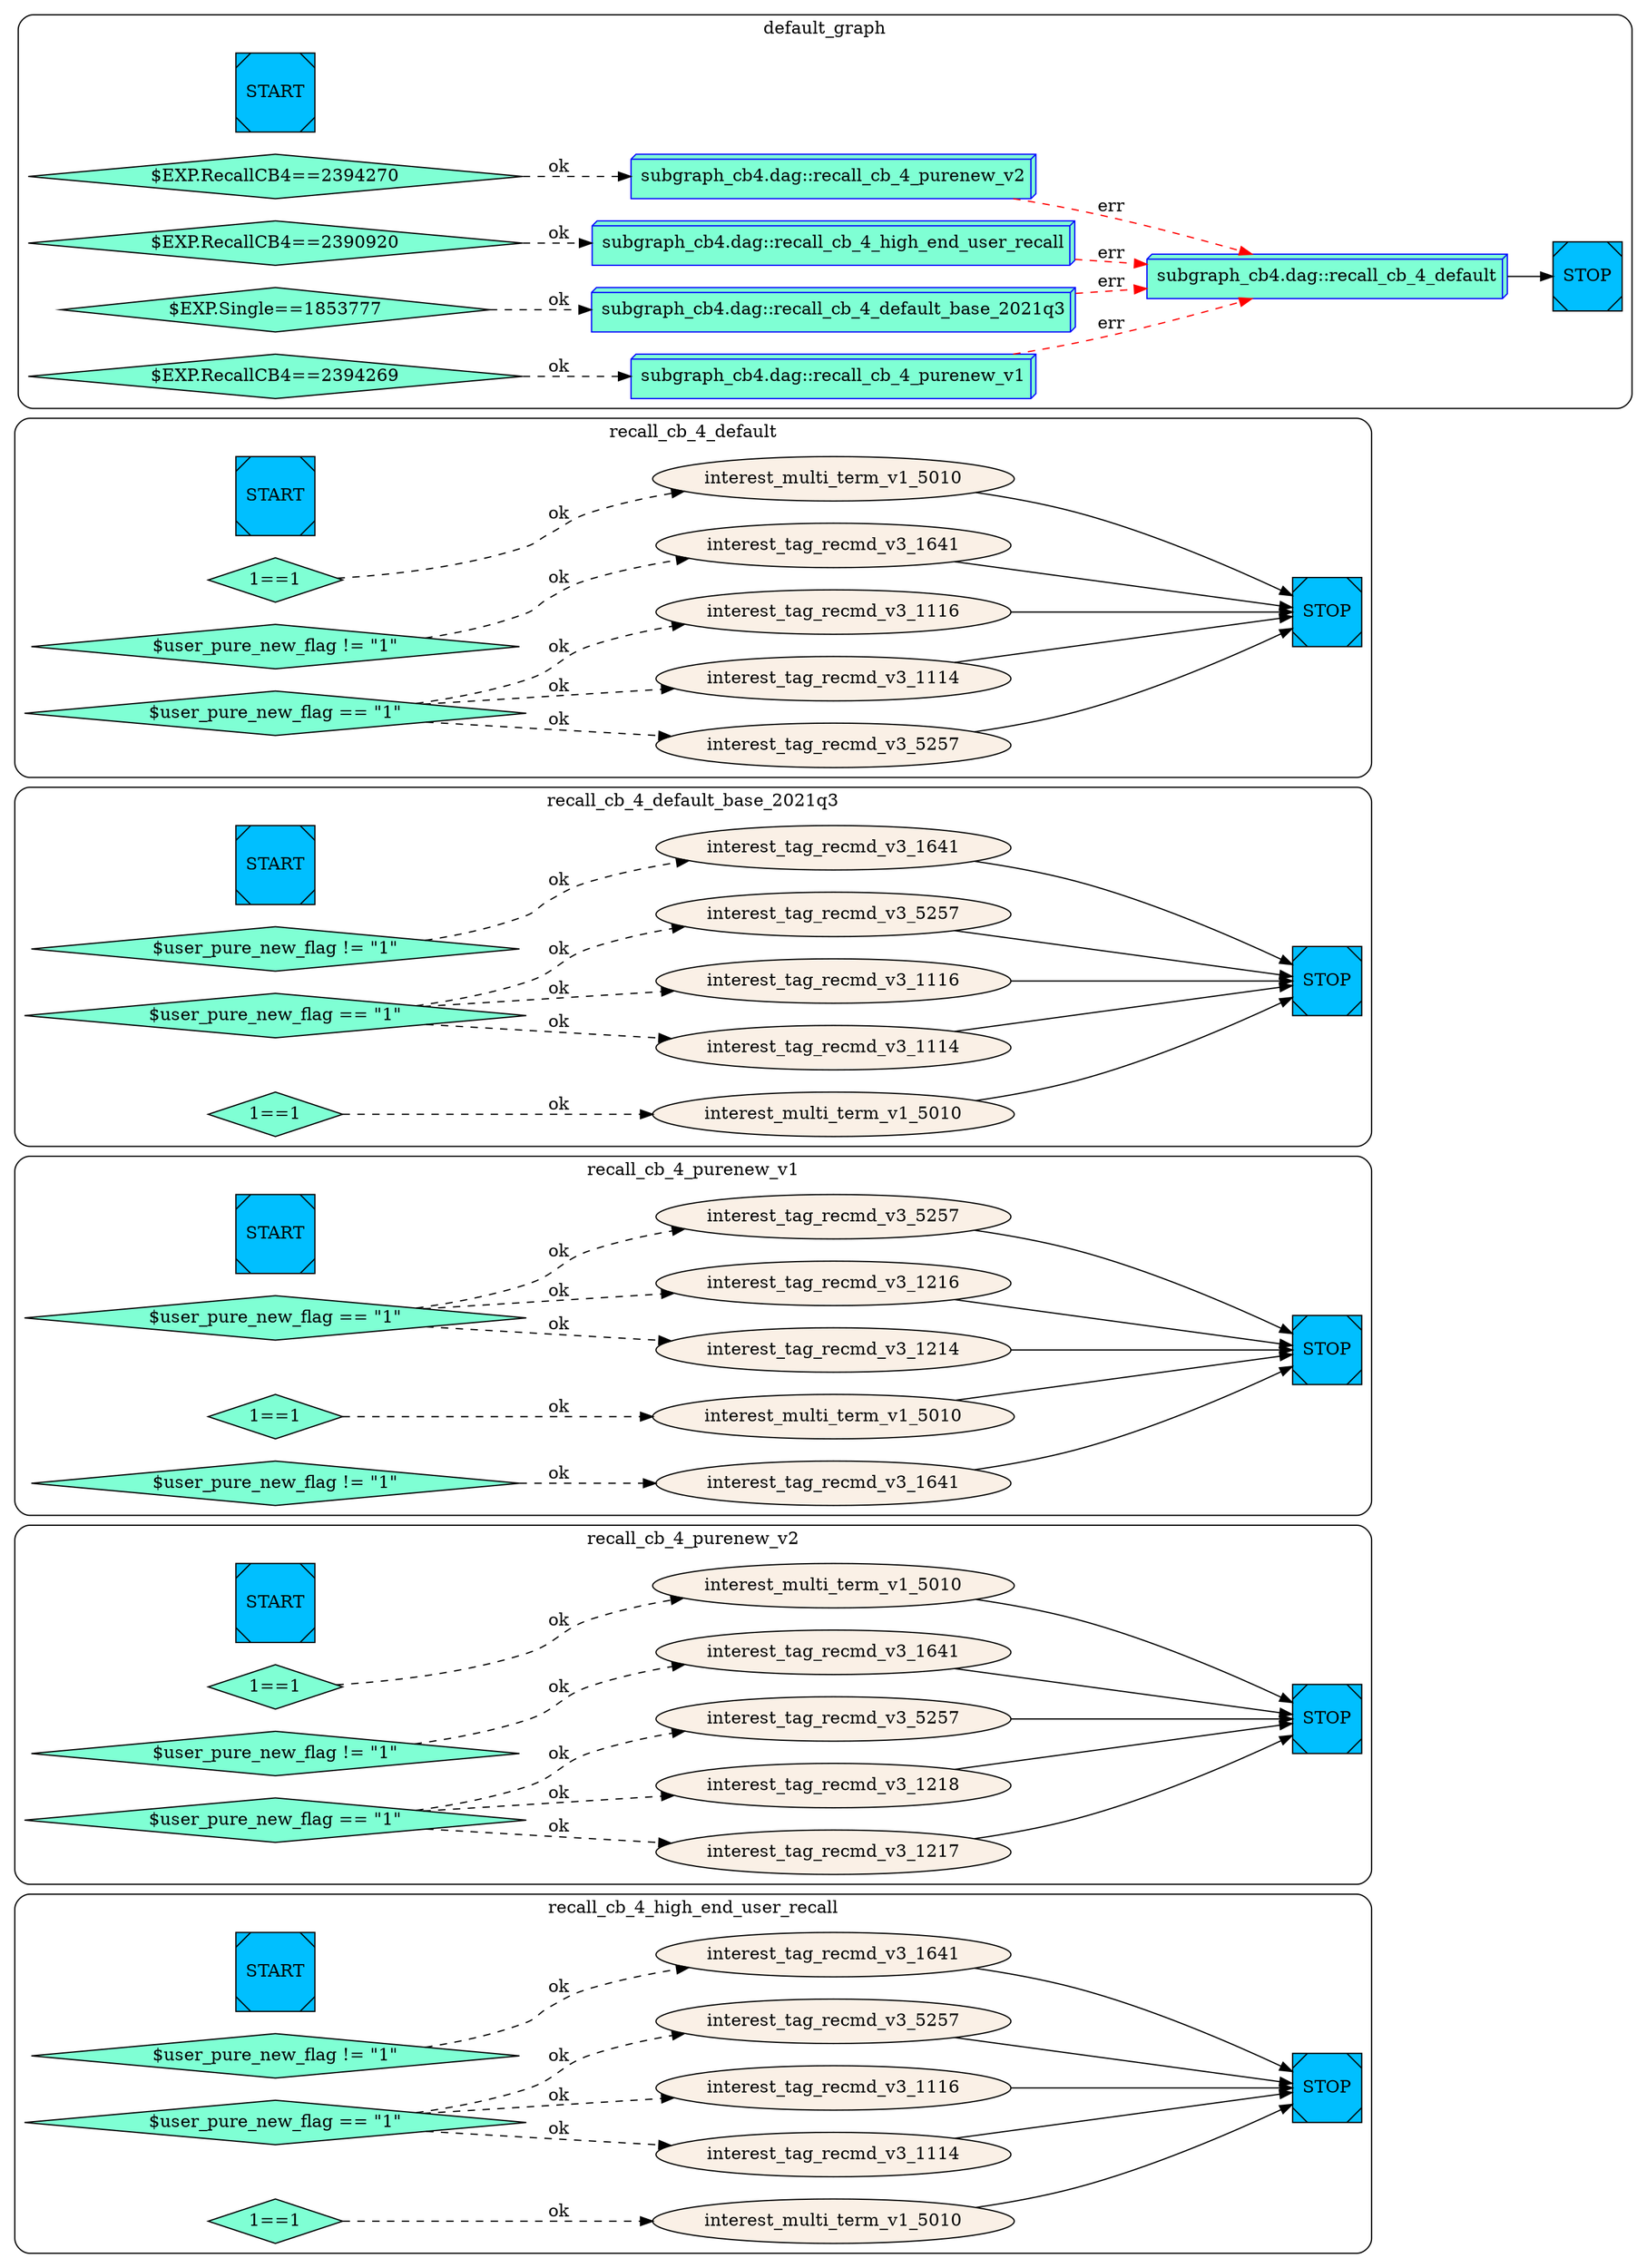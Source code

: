 digraph G {
    rankdir=LR;
  subgraph cluster_recall_cb_4_high_end_user_recall{
    style = rounded;
    label = "recall_cb_4_high_end_user_recall";
    recall_cb_4_high_end_user_recall__START__[color=black fillcolor=deepskyblue style=filled shape=Msquare label="START"];
    recall_cb_4_high_end_user_recall__STOP__[color=black fillcolor=deepskyblue style=filled shape=Msquare label="STOP"];
    recall_cb_4_high_end_user_recall_recall_cb_4_high_end_user_recall_1 [label="$user_pure_new_flag != \"1\"" shape=diamond color=black fillcolor=aquamarine style=filled];
    recall_cb_4_high_end_user_recall_interest_tag_recmd_v3_1641 [label="interest_tag_recmd_v3_1641" color=black fillcolor=linen style=filled];
    recall_cb_4_high_end_user_recall_recall_cb_4_high_end_user_recall_2 [label="$user_pure_new_flag == \"1\"" shape=diamond color=black fillcolor=aquamarine style=filled];
    recall_cb_4_high_end_user_recall_interest_tag_recmd_v3_1114 [label="interest_tag_recmd_v3_1114" color=black fillcolor=linen style=filled];
    recall_cb_4_high_end_user_recall_interest_tag_recmd_v3_1116 [label="interest_tag_recmd_v3_1116" color=black fillcolor=linen style=filled];
    recall_cb_4_high_end_user_recall_interest_tag_recmd_v3_5257 [label="interest_tag_recmd_v3_5257" color=black fillcolor=linen style=filled];
    recall_cb_4_high_end_user_recall_recall_cb_4_high_end_user_recall_0 [label="1==1" shape=diamond color=black fillcolor=aquamarine style=filled];
    recall_cb_4_high_end_user_recall_interest_multi_term_v1_5010 [label="interest_multi_term_v1_5010" color=black fillcolor=linen style=filled];
    recall_cb_4_high_end_user_recall_interest_multi_term_v1_5010 -> recall_cb_4_high_end_user_recall__STOP__;
    recall_cb_4_high_end_user_recall_recall_cb_4_high_end_user_recall_0 -> recall_cb_4_high_end_user_recall_interest_multi_term_v1_5010 [style=dashed label="ok"];
    recall_cb_4_high_end_user_recall_interest_tag_recmd_v3_1641 -> recall_cb_4_high_end_user_recall__STOP__;
    recall_cb_4_high_end_user_recall_recall_cb_4_high_end_user_recall_1 -> recall_cb_4_high_end_user_recall_interest_tag_recmd_v3_1641 [style=dashed label="ok"];
    recall_cb_4_high_end_user_recall_interest_tag_recmd_v3_1114 -> recall_cb_4_high_end_user_recall__STOP__;
    recall_cb_4_high_end_user_recall_recall_cb_4_high_end_user_recall_2 -> recall_cb_4_high_end_user_recall_interest_tag_recmd_v3_1114 [style=dashed label="ok"];
    recall_cb_4_high_end_user_recall_interest_tag_recmd_v3_1116 -> recall_cb_4_high_end_user_recall__STOP__;
    recall_cb_4_high_end_user_recall_recall_cb_4_high_end_user_recall_2 -> recall_cb_4_high_end_user_recall_interest_tag_recmd_v3_1116 [style=dashed label="ok"];
    recall_cb_4_high_end_user_recall_interest_tag_recmd_v3_5257 -> recall_cb_4_high_end_user_recall__STOP__;
    recall_cb_4_high_end_user_recall_recall_cb_4_high_end_user_recall_2 -> recall_cb_4_high_end_user_recall_interest_tag_recmd_v3_5257 [style=dashed label="ok"];
};
  subgraph cluster_recall_cb_4_purenew_v2{
    style = rounded;
    label = "recall_cb_4_purenew_v2";
    recall_cb_4_purenew_v2__START__[color=black fillcolor=deepskyblue style=filled shape=Msquare label="START"];
    recall_cb_4_purenew_v2__STOP__[color=black fillcolor=deepskyblue style=filled shape=Msquare label="STOP"];
    recall_cb_4_purenew_v2_recall_cb_4_purenew_v2_0 [label="1==1" shape=diamond color=black fillcolor=aquamarine style=filled];
    recall_cb_4_purenew_v2_interest_multi_term_v1_5010 [label="interest_multi_term_v1_5010" color=black fillcolor=linen style=filled];
    recall_cb_4_purenew_v2_recall_cb_4_purenew_v2_1 [label="$user_pure_new_flag != \"1\"" shape=diamond color=black fillcolor=aquamarine style=filled];
    recall_cb_4_purenew_v2_interest_tag_recmd_v3_1641 [label="interest_tag_recmd_v3_1641" color=black fillcolor=linen style=filled];
    recall_cb_4_purenew_v2_recall_cb_4_purenew_v2_2 [label="$user_pure_new_flag == \"1\"" shape=diamond color=black fillcolor=aquamarine style=filled];
    recall_cb_4_purenew_v2_interest_tag_recmd_v3_1217 [label="interest_tag_recmd_v3_1217" color=black fillcolor=linen style=filled];
    recall_cb_4_purenew_v2_interest_tag_recmd_v3_1218 [label="interest_tag_recmd_v3_1218" color=black fillcolor=linen style=filled];
    recall_cb_4_purenew_v2_interest_tag_recmd_v3_5257 [label="interest_tag_recmd_v3_5257" color=black fillcolor=linen style=filled];
    recall_cb_4_purenew_v2_interest_multi_term_v1_5010 -> recall_cb_4_purenew_v2__STOP__;
    recall_cb_4_purenew_v2_recall_cb_4_purenew_v2_0 -> recall_cb_4_purenew_v2_interest_multi_term_v1_5010 [style=dashed label="ok"];
    recall_cb_4_purenew_v2_interest_tag_recmd_v3_1641 -> recall_cb_4_purenew_v2__STOP__;
    recall_cb_4_purenew_v2_recall_cb_4_purenew_v2_1 -> recall_cb_4_purenew_v2_interest_tag_recmd_v3_1641 [style=dashed label="ok"];
    recall_cb_4_purenew_v2_interest_tag_recmd_v3_1217 -> recall_cb_4_purenew_v2__STOP__;
    recall_cb_4_purenew_v2_recall_cb_4_purenew_v2_2 -> recall_cb_4_purenew_v2_interest_tag_recmd_v3_1217 [style=dashed label="ok"];
    recall_cb_4_purenew_v2_interest_tag_recmd_v3_1218 -> recall_cb_4_purenew_v2__STOP__;
    recall_cb_4_purenew_v2_recall_cb_4_purenew_v2_2 -> recall_cb_4_purenew_v2_interest_tag_recmd_v3_1218 [style=dashed label="ok"];
    recall_cb_4_purenew_v2_interest_tag_recmd_v3_5257 -> recall_cb_4_purenew_v2__STOP__;
    recall_cb_4_purenew_v2_recall_cb_4_purenew_v2_2 -> recall_cb_4_purenew_v2_interest_tag_recmd_v3_5257 [style=dashed label="ok"];
};
  subgraph cluster_recall_cb_4_purenew_v1{
    style = rounded;
    label = "recall_cb_4_purenew_v1";
    recall_cb_4_purenew_v1__START__[color=black fillcolor=deepskyblue style=filled shape=Msquare label="START"];
    recall_cb_4_purenew_v1__STOP__[color=black fillcolor=deepskyblue style=filled shape=Msquare label="STOP"];
    recall_cb_4_purenew_v1_recall_cb_4_purenew_v1_2 [label="$user_pure_new_flag == \"1\"" shape=diamond color=black fillcolor=aquamarine style=filled];
    recall_cb_4_purenew_v1_interest_tag_recmd_v3_1214 [label="interest_tag_recmd_v3_1214" color=black fillcolor=linen style=filled];
    recall_cb_4_purenew_v1_interest_tag_recmd_v3_1216 [label="interest_tag_recmd_v3_1216" color=black fillcolor=linen style=filled];
    recall_cb_4_purenew_v1_interest_tag_recmd_v3_5257 [label="interest_tag_recmd_v3_5257" color=black fillcolor=linen style=filled];
    recall_cb_4_purenew_v1_recall_cb_4_purenew_v1_0 [label="1==1" shape=diamond color=black fillcolor=aquamarine style=filled];
    recall_cb_4_purenew_v1_interest_multi_term_v1_5010 [label="interest_multi_term_v1_5010" color=black fillcolor=linen style=filled];
    recall_cb_4_purenew_v1_recall_cb_4_purenew_v1_1 [label="$user_pure_new_flag != \"1\"" shape=diamond color=black fillcolor=aquamarine style=filled];
    recall_cb_4_purenew_v1_interest_tag_recmd_v3_1641 [label="interest_tag_recmd_v3_1641" color=black fillcolor=linen style=filled];
    recall_cb_4_purenew_v1_interest_tag_recmd_v3_1641 -> recall_cb_4_purenew_v1__STOP__;
    recall_cb_4_purenew_v1_recall_cb_4_purenew_v1_1 -> recall_cb_4_purenew_v1_interest_tag_recmd_v3_1641 [style=dashed label="ok"];
    recall_cb_4_purenew_v1_interest_tag_recmd_v3_1214 -> recall_cb_4_purenew_v1__STOP__;
    recall_cb_4_purenew_v1_recall_cb_4_purenew_v1_2 -> recall_cb_4_purenew_v1_interest_tag_recmd_v3_1214 [style=dashed label="ok"];
    recall_cb_4_purenew_v1_interest_tag_recmd_v3_1216 -> recall_cb_4_purenew_v1__STOP__;
    recall_cb_4_purenew_v1_recall_cb_4_purenew_v1_2 -> recall_cb_4_purenew_v1_interest_tag_recmd_v3_1216 [style=dashed label="ok"];
    recall_cb_4_purenew_v1_interest_tag_recmd_v3_5257 -> recall_cb_4_purenew_v1__STOP__;
    recall_cb_4_purenew_v1_recall_cb_4_purenew_v1_2 -> recall_cb_4_purenew_v1_interest_tag_recmd_v3_5257 [style=dashed label="ok"];
    recall_cb_4_purenew_v1_interest_multi_term_v1_5010 -> recall_cb_4_purenew_v1__STOP__;
    recall_cb_4_purenew_v1_recall_cb_4_purenew_v1_0 -> recall_cb_4_purenew_v1_interest_multi_term_v1_5010 [style=dashed label="ok"];
};
  subgraph cluster_recall_cb_4_default_base_2021q3{
    style = rounded;
    label = "recall_cb_4_default_base_2021q3";
    recall_cb_4_default_base_2021q3__START__[color=black fillcolor=deepskyblue style=filled shape=Msquare label="START"];
    recall_cb_4_default_base_2021q3__STOP__[color=black fillcolor=deepskyblue style=filled shape=Msquare label="STOP"];
    recall_cb_4_default_base_2021q3_interest_multi_term_v1_5010 [label="interest_multi_term_v1_5010" color=black fillcolor=linen style=filled];
    recall_cb_4_default_base_2021q3_recall_cb_4_default_base_2021q3_1 [label="$user_pure_new_flag != \"1\"" shape=diamond color=black fillcolor=aquamarine style=filled];
    recall_cb_4_default_base_2021q3_interest_tag_recmd_v3_1641 [label="interest_tag_recmd_v3_1641" color=black fillcolor=linen style=filled];
    recall_cb_4_default_base_2021q3_recall_cb_4_default_base_2021q3_2 [label="$user_pure_new_flag == \"1\"" shape=diamond color=black fillcolor=aquamarine style=filled];
    recall_cb_4_default_base_2021q3_interest_tag_recmd_v3_1114 [label="interest_tag_recmd_v3_1114" color=black fillcolor=linen style=filled];
    recall_cb_4_default_base_2021q3_interest_tag_recmd_v3_1116 [label="interest_tag_recmd_v3_1116" color=black fillcolor=linen style=filled];
    recall_cb_4_default_base_2021q3_interest_tag_recmd_v3_5257 [label="interest_tag_recmd_v3_5257" color=black fillcolor=linen style=filled];
    recall_cb_4_default_base_2021q3_recall_cb_4_default_base_2021q3_0 [label="1==1" shape=diamond color=black fillcolor=aquamarine style=filled];
    recall_cb_4_default_base_2021q3_interest_tag_recmd_v3_1641 -> recall_cb_4_default_base_2021q3__STOP__;
    recall_cb_4_default_base_2021q3_recall_cb_4_default_base_2021q3_1 -> recall_cb_4_default_base_2021q3_interest_tag_recmd_v3_1641 [style=dashed label="ok"];
    recall_cb_4_default_base_2021q3_interest_tag_recmd_v3_1114 -> recall_cb_4_default_base_2021q3__STOP__;
    recall_cb_4_default_base_2021q3_recall_cb_4_default_base_2021q3_2 -> recall_cb_4_default_base_2021q3_interest_tag_recmd_v3_1114 [style=dashed label="ok"];
    recall_cb_4_default_base_2021q3_interest_tag_recmd_v3_1116 -> recall_cb_4_default_base_2021q3__STOP__;
    recall_cb_4_default_base_2021q3_recall_cb_4_default_base_2021q3_2 -> recall_cb_4_default_base_2021q3_interest_tag_recmd_v3_1116 [style=dashed label="ok"];
    recall_cb_4_default_base_2021q3_interest_tag_recmd_v3_5257 -> recall_cb_4_default_base_2021q3__STOP__;
    recall_cb_4_default_base_2021q3_recall_cb_4_default_base_2021q3_2 -> recall_cb_4_default_base_2021q3_interest_tag_recmd_v3_5257 [style=dashed label="ok"];
    recall_cb_4_default_base_2021q3_interest_multi_term_v1_5010 -> recall_cb_4_default_base_2021q3__STOP__;
    recall_cb_4_default_base_2021q3_recall_cb_4_default_base_2021q3_0 -> recall_cb_4_default_base_2021q3_interest_multi_term_v1_5010 [style=dashed label="ok"];
};
  subgraph cluster_recall_cb_4_default{
    style = rounded;
    label = "recall_cb_4_default";
    recall_cb_4_default__START__[color=black fillcolor=deepskyblue style=filled shape=Msquare label="START"];
    recall_cb_4_default__STOP__[color=black fillcolor=deepskyblue style=filled shape=Msquare label="STOP"];
    recall_cb_4_default_interest_tag_recmd_v3_5257 [label="interest_tag_recmd_v3_5257" color=black fillcolor=linen style=filled];
    recall_cb_4_default_recall_cb_4_default_0 [label="1==1" shape=diamond color=black fillcolor=aquamarine style=filled];
    recall_cb_4_default_interest_multi_term_v1_5010 [label="interest_multi_term_v1_5010" color=black fillcolor=linen style=filled];
    recall_cb_4_default_recall_cb_4_default_1 [label="$user_pure_new_flag != \"1\"" shape=diamond color=black fillcolor=aquamarine style=filled];
    recall_cb_4_default_interest_tag_recmd_v3_1641 [label="interest_tag_recmd_v3_1641" color=black fillcolor=linen style=filled];
    recall_cb_4_default_recall_cb_4_default_2 [label="$user_pure_new_flag == \"1\"" shape=diamond color=black fillcolor=aquamarine style=filled];
    recall_cb_4_default_interest_tag_recmd_v3_1114 [label="interest_tag_recmd_v3_1114" color=black fillcolor=linen style=filled];
    recall_cb_4_default_interest_tag_recmd_v3_1116 [label="interest_tag_recmd_v3_1116" color=black fillcolor=linen style=filled];
    recall_cb_4_default_interest_multi_term_v1_5010 -> recall_cb_4_default__STOP__;
    recall_cb_4_default_recall_cb_4_default_0 -> recall_cb_4_default_interest_multi_term_v1_5010 [style=dashed label="ok"];
    recall_cb_4_default_interest_tag_recmd_v3_1641 -> recall_cb_4_default__STOP__;
    recall_cb_4_default_recall_cb_4_default_1 -> recall_cb_4_default_interest_tag_recmd_v3_1641 [style=dashed label="ok"];
    recall_cb_4_default_interest_tag_recmd_v3_1114 -> recall_cb_4_default__STOP__;
    recall_cb_4_default_recall_cb_4_default_2 -> recall_cb_4_default_interest_tag_recmd_v3_1114 [style=dashed label="ok"];
    recall_cb_4_default_interest_tag_recmd_v3_1116 -> recall_cb_4_default__STOP__;
    recall_cb_4_default_recall_cb_4_default_2 -> recall_cb_4_default_interest_tag_recmd_v3_1116 [style=dashed label="ok"];
    recall_cb_4_default_interest_tag_recmd_v3_5257 -> recall_cb_4_default__STOP__;
    recall_cb_4_default_recall_cb_4_default_2 -> recall_cb_4_default_interest_tag_recmd_v3_5257 [style=dashed label="ok"];
};
  subgraph cluster_default_graph{
    style = rounded;
    label = "default_graph";
    default_graph__START__[color=black fillcolor=deepskyblue style=filled shape=Msquare label="START"];
    default_graph__STOP__[color=black fillcolor=deepskyblue style=filled shape=Msquare label="STOP"];
    default_graph_default_graph_2 [label="$EXP.RecallCB4==2394270" shape=diamond color=black fillcolor=aquamarine style=filled];
    default_graph_default_graph_3 [label="$EXP.RecallCB4==2390920" shape=diamond color=black fillcolor=aquamarine style=filled];
    default_graph_subgraph_invoke_base_graph [label="subgraph_cb4.dag::recall_cb_4_default" shape=box3d, color=blue fillcolor=aquamarine style=filled];
    default_graph_default_graph_0 [label="$EXP.Single==1853777" shape=diamond color=black fillcolor=aquamarine style=filled];
    default_graph_subgraph_invoke_random_base_2021q3 [label="subgraph_cb4.dag::recall_cb_4_default_base_2021q3" shape=box3d, color=blue fillcolor=aquamarine style=filled];
    default_graph_subgraph_invoke_recall_cb_4_purenew_v1 [label="subgraph_cb4.dag::recall_cb_4_purenew_v1" shape=box3d, color=blue fillcolor=aquamarine style=filled];
    default_graph_default_graph_1 [label="$EXP.RecallCB4==2394269" shape=diamond color=black fillcolor=aquamarine style=filled];
    default_graph_subgraph_invoke_recall_cb_4_purenew_v2 [label="subgraph_cb4.dag::recall_cb_4_purenew_v2" shape=box3d, color=blue fillcolor=aquamarine style=filled];
    default_graph_subgraph_invoke_recall_cb_4_high_end_user_recall [label="subgraph_cb4.dag::recall_cb_4_high_end_user_recall" shape=box3d, color=blue fillcolor=aquamarine style=filled];
    default_graph_default_graph_2 -> default_graph_subgraph_invoke_recall_cb_4_purenew_v2 [style=dashed label="ok"];
    default_graph_default_graph_3 -> default_graph_subgraph_invoke_recall_cb_4_high_end_user_recall [style=dashed label="ok"];
    default_graph_default_graph_0 -> default_graph_subgraph_invoke_random_base_2021q3 [style=dashed label="ok"];
    default_graph_default_graph_1 -> default_graph_subgraph_invoke_recall_cb_4_purenew_v1 [style=dashed label="ok"];
    default_graph_subgraph_invoke_base_graph -> default_graph__STOP__;
    default_graph_subgraph_invoke_recall_cb_4_purenew_v2 -> default_graph_subgraph_invoke_base_graph [style=dashed color=red label="err"];
    default_graph_subgraph_invoke_recall_cb_4_high_end_user_recall -> default_graph_subgraph_invoke_base_graph [style=dashed color=red label="err"];
    default_graph_subgraph_invoke_random_base_2021q3 -> default_graph_subgraph_invoke_base_graph [style=dashed color=red label="err"];
    default_graph_subgraph_invoke_recall_cb_4_purenew_v1 -> default_graph_subgraph_invoke_base_graph [style=dashed color=red label="err"];
};
}
